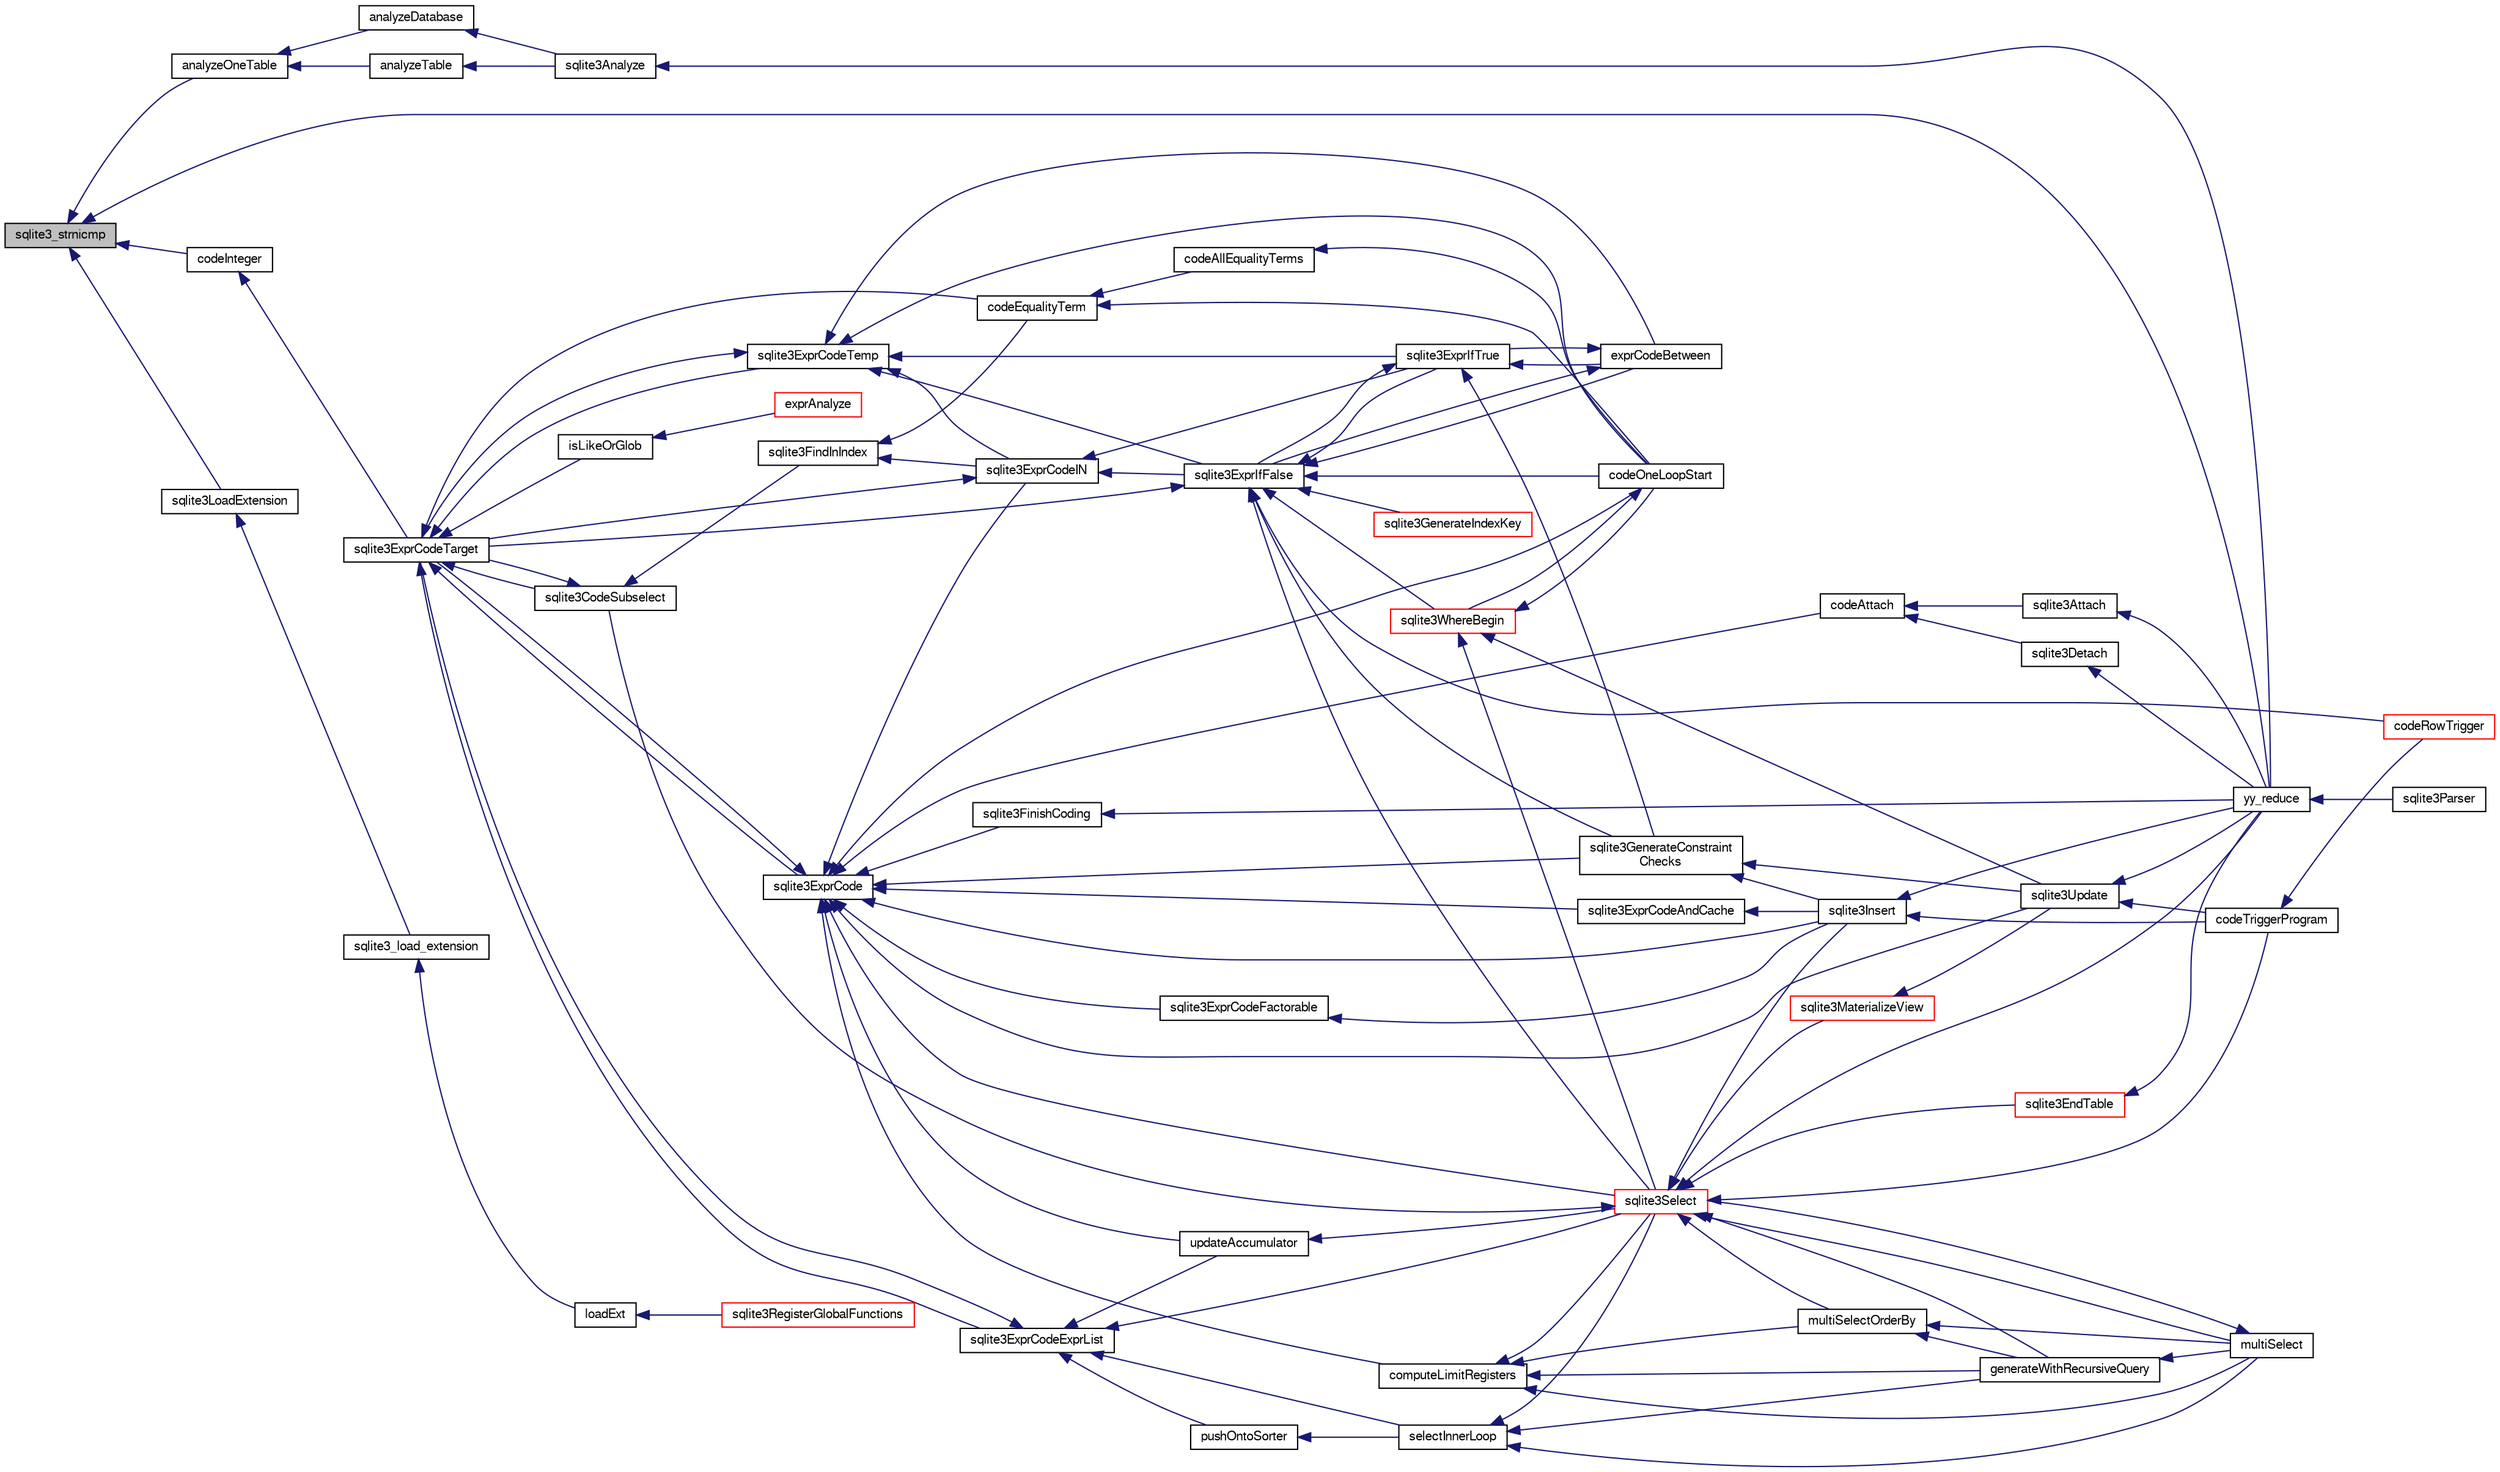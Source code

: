 digraph "sqlite3_strnicmp"
{
  edge [fontname="FreeSans",fontsize="10",labelfontname="FreeSans",labelfontsize="10"];
  node [fontname="FreeSans",fontsize="10",shape=record];
  rankdir="LR";
  Node387426 [label="sqlite3_strnicmp",height=0.2,width=0.4,color="black", fillcolor="grey75", style="filled", fontcolor="black"];
  Node387426 -> Node387427 [dir="back",color="midnightblue",fontsize="10",style="solid",fontname="FreeSans"];
  Node387427 [label="codeInteger",height=0.2,width=0.4,color="black", fillcolor="white", style="filled",URL="$sqlite3_8c.html#aed36006f29dec5c2f70f13c970ce6961"];
  Node387427 -> Node387428 [dir="back",color="midnightblue",fontsize="10",style="solid",fontname="FreeSans"];
  Node387428 [label="sqlite3ExprCodeTarget",height=0.2,width=0.4,color="black", fillcolor="white", style="filled",URL="$sqlite3_8c.html#a4f308397a0a3ed299ed31aaa1ae2a293"];
  Node387428 -> Node387429 [dir="back",color="midnightblue",fontsize="10",style="solid",fontname="FreeSans"];
  Node387429 [label="sqlite3CodeSubselect",height=0.2,width=0.4,color="black", fillcolor="white", style="filled",URL="$sqlite3_8c.html#aa69b46d2204a1d1b110107a1be12ee0c"];
  Node387429 -> Node387430 [dir="back",color="midnightblue",fontsize="10",style="solid",fontname="FreeSans"];
  Node387430 [label="sqlite3FindInIndex",height=0.2,width=0.4,color="black", fillcolor="white", style="filled",URL="$sqlite3_8c.html#af7d8c56ab0231f44bb5f87b3fafeffb2"];
  Node387430 -> Node387431 [dir="back",color="midnightblue",fontsize="10",style="solid",fontname="FreeSans"];
  Node387431 [label="sqlite3ExprCodeIN",height=0.2,width=0.4,color="black", fillcolor="white", style="filled",URL="$sqlite3_8c.html#ad9cf4f5b5ffb90c24a4a0900c8626193"];
  Node387431 -> Node387428 [dir="back",color="midnightblue",fontsize="10",style="solid",fontname="FreeSans"];
  Node387431 -> Node387432 [dir="back",color="midnightblue",fontsize="10",style="solid",fontname="FreeSans"];
  Node387432 [label="sqlite3ExprIfTrue",height=0.2,width=0.4,color="black", fillcolor="white", style="filled",URL="$sqlite3_8c.html#ad93a55237c23e1b743ab1f59df1a1444"];
  Node387432 -> Node387433 [dir="back",color="midnightblue",fontsize="10",style="solid",fontname="FreeSans"];
  Node387433 [label="exprCodeBetween",height=0.2,width=0.4,color="black", fillcolor="white", style="filled",URL="$sqlite3_8c.html#abd053493214542bca8f406f42145d173"];
  Node387433 -> Node387432 [dir="back",color="midnightblue",fontsize="10",style="solid",fontname="FreeSans"];
  Node387433 -> Node387434 [dir="back",color="midnightblue",fontsize="10",style="solid",fontname="FreeSans"];
  Node387434 [label="sqlite3ExprIfFalse",height=0.2,width=0.4,color="black", fillcolor="white", style="filled",URL="$sqlite3_8c.html#af97ecccb5d56e321e118414b08f65b71"];
  Node387434 -> Node387428 [dir="back",color="midnightblue",fontsize="10",style="solid",fontname="FreeSans"];
  Node387434 -> Node387433 [dir="back",color="midnightblue",fontsize="10",style="solid",fontname="FreeSans"];
  Node387434 -> Node387432 [dir="back",color="midnightblue",fontsize="10",style="solid",fontname="FreeSans"];
  Node387434 -> Node387435 [dir="back",color="midnightblue",fontsize="10",style="solid",fontname="FreeSans"];
  Node387435 [label="sqlite3GenerateIndexKey",height=0.2,width=0.4,color="red", fillcolor="white", style="filled",URL="$sqlite3_8c.html#ab85ac93d5c5e6760f45f07897be7f272"];
  Node387434 -> Node387461 [dir="back",color="midnightblue",fontsize="10",style="solid",fontname="FreeSans"];
  Node387461 [label="sqlite3GenerateConstraint\lChecks",height=0.2,width=0.4,color="black", fillcolor="white", style="filled",URL="$sqlite3_8c.html#aef639c1e6a0c0a67ca6e7690ad931bd2"];
  Node387461 -> Node387459 [dir="back",color="midnightblue",fontsize="10",style="solid",fontname="FreeSans"];
  Node387459 [label="sqlite3Insert",height=0.2,width=0.4,color="black", fillcolor="white", style="filled",URL="$sqlite3_8c.html#a5b17c9c2000bae6bdff8e6be48d7dc2b"];
  Node387459 -> Node387452 [dir="back",color="midnightblue",fontsize="10",style="solid",fontname="FreeSans"];
  Node387452 [label="codeTriggerProgram",height=0.2,width=0.4,color="black", fillcolor="white", style="filled",URL="$sqlite3_8c.html#a120801f59d9281d201d2ff4b2606836e"];
  Node387452 -> Node387453 [dir="back",color="midnightblue",fontsize="10",style="solid",fontname="FreeSans"];
  Node387453 [label="codeRowTrigger",height=0.2,width=0.4,color="red", fillcolor="white", style="filled",URL="$sqlite3_8c.html#a463cea5aaaf388b560b206570a0022fc"];
  Node387459 -> Node387439 [dir="back",color="midnightblue",fontsize="10",style="solid",fontname="FreeSans"];
  Node387439 [label="yy_reduce",height=0.2,width=0.4,color="black", fillcolor="white", style="filled",URL="$sqlite3_8c.html#a7c419a9b25711c666a9a2449ef377f14"];
  Node387439 -> Node387440 [dir="back",color="midnightblue",fontsize="10",style="solid",fontname="FreeSans"];
  Node387440 [label="sqlite3Parser",height=0.2,width=0.4,color="black", fillcolor="white", style="filled",URL="$sqlite3_8c.html#a0327d71a5fabe0b6a343d78a2602e72a"];
  Node387461 -> Node387457 [dir="back",color="midnightblue",fontsize="10",style="solid",fontname="FreeSans"];
  Node387457 [label="sqlite3Update",height=0.2,width=0.4,color="black", fillcolor="white", style="filled",URL="$sqlite3_8c.html#ac5aa67c46e8cc8174566fabe6809fafa"];
  Node387457 -> Node387452 [dir="back",color="midnightblue",fontsize="10",style="solid",fontname="FreeSans"];
  Node387457 -> Node387439 [dir="back",color="midnightblue",fontsize="10",style="solid",fontname="FreeSans"];
  Node387434 -> Node387467 [dir="back",color="midnightblue",fontsize="10",style="solid",fontname="FreeSans"];
  Node387467 [label="sqlite3Select",height=0.2,width=0.4,color="red", fillcolor="white", style="filled",URL="$sqlite3_8c.html#a2465ee8c956209ba4b272477b7c21a45"];
  Node387467 -> Node387429 [dir="back",color="midnightblue",fontsize="10",style="solid",fontname="FreeSans"];
  Node387467 -> Node387442 [dir="back",color="midnightblue",fontsize="10",style="solid",fontname="FreeSans"];
  Node387442 [label="sqlite3EndTable",height=0.2,width=0.4,color="red", fillcolor="white", style="filled",URL="$sqlite3_8c.html#a7b5f2c66c0f0b6f819d970ca389768b0"];
  Node387442 -> Node387439 [dir="back",color="midnightblue",fontsize="10",style="solid",fontname="FreeSans"];
  Node387467 -> Node387468 [dir="back",color="midnightblue",fontsize="10",style="solid",fontname="FreeSans"];
  Node387468 [label="sqlite3MaterializeView",height=0.2,width=0.4,color="red", fillcolor="white", style="filled",URL="$sqlite3_8c.html#a4557984b0b75f998fb0c3f231c9b1def"];
  Node387468 -> Node387457 [dir="back",color="midnightblue",fontsize="10",style="solid",fontname="FreeSans"];
  Node387467 -> Node387459 [dir="back",color="midnightblue",fontsize="10",style="solid",fontname="FreeSans"];
  Node387467 -> Node387469 [dir="back",color="midnightblue",fontsize="10",style="solid",fontname="FreeSans"];
  Node387469 [label="generateWithRecursiveQuery",height=0.2,width=0.4,color="black", fillcolor="white", style="filled",URL="$sqlite3_8c.html#ade2c3663fa9c3b9676507984b9483942"];
  Node387469 -> Node387470 [dir="back",color="midnightblue",fontsize="10",style="solid",fontname="FreeSans"];
  Node387470 [label="multiSelect",height=0.2,width=0.4,color="black", fillcolor="white", style="filled",URL="$sqlite3_8c.html#a6456c61f3d9b2389738753cedfa24fa7"];
  Node387470 -> Node387467 [dir="back",color="midnightblue",fontsize="10",style="solid",fontname="FreeSans"];
  Node387467 -> Node387470 [dir="back",color="midnightblue",fontsize="10",style="solid",fontname="FreeSans"];
  Node387467 -> Node387471 [dir="back",color="midnightblue",fontsize="10",style="solid",fontname="FreeSans"];
  Node387471 [label="multiSelectOrderBy",height=0.2,width=0.4,color="black", fillcolor="white", style="filled",URL="$sqlite3_8c.html#afcdb8488c6f4dfdadaf9f04bca35b808"];
  Node387471 -> Node387469 [dir="back",color="midnightblue",fontsize="10",style="solid",fontname="FreeSans"];
  Node387471 -> Node387470 [dir="back",color="midnightblue",fontsize="10",style="solid",fontname="FreeSans"];
  Node387467 -> Node387452 [dir="back",color="midnightblue",fontsize="10",style="solid",fontname="FreeSans"];
  Node387467 -> Node387439 [dir="back",color="midnightblue",fontsize="10",style="solid",fontname="FreeSans"];
  Node387434 -> Node387453 [dir="back",color="midnightblue",fontsize="10",style="solid",fontname="FreeSans"];
  Node387434 -> Node387473 [dir="back",color="midnightblue",fontsize="10",style="solid",fontname="FreeSans"];
  Node387473 [label="codeOneLoopStart",height=0.2,width=0.4,color="black", fillcolor="white", style="filled",URL="$sqlite3_8c.html#aa868875120b151c169cc79139ed6e008"];
  Node387473 -> Node387464 [dir="back",color="midnightblue",fontsize="10",style="solid",fontname="FreeSans"];
  Node387464 [label="sqlite3WhereBegin",height=0.2,width=0.4,color="red", fillcolor="white", style="filled",URL="$sqlite3_8c.html#acad049f5c9a96a8118cffd5e5ce89f7c"];
  Node387464 -> Node387467 [dir="back",color="midnightblue",fontsize="10",style="solid",fontname="FreeSans"];
  Node387464 -> Node387457 [dir="back",color="midnightblue",fontsize="10",style="solid",fontname="FreeSans"];
  Node387464 -> Node387473 [dir="back",color="midnightblue",fontsize="10",style="solid",fontname="FreeSans"];
  Node387434 -> Node387464 [dir="back",color="midnightblue",fontsize="10",style="solid",fontname="FreeSans"];
  Node387432 -> Node387434 [dir="back",color="midnightblue",fontsize="10",style="solid",fontname="FreeSans"];
  Node387432 -> Node387461 [dir="back",color="midnightblue",fontsize="10",style="solid",fontname="FreeSans"];
  Node387431 -> Node387434 [dir="back",color="midnightblue",fontsize="10",style="solid",fontname="FreeSans"];
  Node387430 -> Node387474 [dir="back",color="midnightblue",fontsize="10",style="solid",fontname="FreeSans"];
  Node387474 [label="codeEqualityTerm",height=0.2,width=0.4,color="black", fillcolor="white", style="filled",URL="$sqlite3_8c.html#ad88a57073f031452c9843e97f15acc47"];
  Node387474 -> Node387475 [dir="back",color="midnightblue",fontsize="10",style="solid",fontname="FreeSans"];
  Node387475 [label="codeAllEqualityTerms",height=0.2,width=0.4,color="black", fillcolor="white", style="filled",URL="$sqlite3_8c.html#a3095598b812500a4efe41bf17cd49381"];
  Node387475 -> Node387473 [dir="back",color="midnightblue",fontsize="10",style="solid",fontname="FreeSans"];
  Node387474 -> Node387473 [dir="back",color="midnightblue",fontsize="10",style="solid",fontname="FreeSans"];
  Node387429 -> Node387428 [dir="back",color="midnightblue",fontsize="10",style="solid",fontname="FreeSans"];
  Node387428 -> Node387476 [dir="back",color="midnightblue",fontsize="10",style="solid",fontname="FreeSans"];
  Node387476 [label="sqlite3ExprCodeTemp",height=0.2,width=0.4,color="black", fillcolor="white", style="filled",URL="$sqlite3_8c.html#a3bc5c1ccb3c5851847e2aeb4a84ae1fc"];
  Node387476 -> Node387431 [dir="back",color="midnightblue",fontsize="10",style="solid",fontname="FreeSans"];
  Node387476 -> Node387428 [dir="back",color="midnightblue",fontsize="10",style="solid",fontname="FreeSans"];
  Node387476 -> Node387433 [dir="back",color="midnightblue",fontsize="10",style="solid",fontname="FreeSans"];
  Node387476 -> Node387432 [dir="back",color="midnightblue",fontsize="10",style="solid",fontname="FreeSans"];
  Node387476 -> Node387434 [dir="back",color="midnightblue",fontsize="10",style="solid",fontname="FreeSans"];
  Node387476 -> Node387473 [dir="back",color="midnightblue",fontsize="10",style="solid",fontname="FreeSans"];
  Node387428 -> Node387477 [dir="back",color="midnightblue",fontsize="10",style="solid",fontname="FreeSans"];
  Node387477 [label="sqlite3ExprCode",height=0.2,width=0.4,color="black", fillcolor="white", style="filled",URL="$sqlite3_8c.html#a75f270fb0b111b86924cca4ea507b417"];
  Node387477 -> Node387431 [dir="back",color="midnightblue",fontsize="10",style="solid",fontname="FreeSans"];
  Node387477 -> Node387428 [dir="back",color="midnightblue",fontsize="10",style="solid",fontname="FreeSans"];
  Node387477 -> Node387478 [dir="back",color="midnightblue",fontsize="10",style="solid",fontname="FreeSans"];
  Node387478 [label="sqlite3ExprCodeFactorable",height=0.2,width=0.4,color="black", fillcolor="white", style="filled",URL="$sqlite3_8c.html#a843f7fd58eec5a683c1fd8435fcd1e84"];
  Node387478 -> Node387459 [dir="back",color="midnightblue",fontsize="10",style="solid",fontname="FreeSans"];
  Node387477 -> Node387479 [dir="back",color="midnightblue",fontsize="10",style="solid",fontname="FreeSans"];
  Node387479 [label="sqlite3ExprCodeAndCache",height=0.2,width=0.4,color="black", fillcolor="white", style="filled",URL="$sqlite3_8c.html#ae3e46527d9b7fc9cb9236d21a5e6b1d8"];
  Node387479 -> Node387459 [dir="back",color="midnightblue",fontsize="10",style="solid",fontname="FreeSans"];
  Node387477 -> Node387480 [dir="back",color="midnightblue",fontsize="10",style="solid",fontname="FreeSans"];
  Node387480 [label="codeAttach",height=0.2,width=0.4,color="black", fillcolor="white", style="filled",URL="$sqlite3_8c.html#ade4e9e30d828a19c191fdcb098676d5b"];
  Node387480 -> Node387481 [dir="back",color="midnightblue",fontsize="10",style="solid",fontname="FreeSans"];
  Node387481 [label="sqlite3Detach",height=0.2,width=0.4,color="black", fillcolor="white", style="filled",URL="$sqlite3_8c.html#ab1a5a0b01c7560aef5e0b8603a68747d"];
  Node387481 -> Node387439 [dir="back",color="midnightblue",fontsize="10",style="solid",fontname="FreeSans"];
  Node387480 -> Node387482 [dir="back",color="midnightblue",fontsize="10",style="solid",fontname="FreeSans"];
  Node387482 [label="sqlite3Attach",height=0.2,width=0.4,color="black", fillcolor="white", style="filled",URL="$sqlite3_8c.html#ae0907fe0b43cc1b4c7e6a16213e8546f"];
  Node387482 -> Node387439 [dir="back",color="midnightblue",fontsize="10",style="solid",fontname="FreeSans"];
  Node387477 -> Node387483 [dir="back",color="midnightblue",fontsize="10",style="solid",fontname="FreeSans"];
  Node387483 [label="sqlite3FinishCoding",height=0.2,width=0.4,color="black", fillcolor="white", style="filled",URL="$sqlite3_8c.html#a651bc5b446c276c092705856d995b278"];
  Node387483 -> Node387439 [dir="back",color="midnightblue",fontsize="10",style="solid",fontname="FreeSans"];
  Node387477 -> Node387459 [dir="back",color="midnightblue",fontsize="10",style="solid",fontname="FreeSans"];
  Node387477 -> Node387461 [dir="back",color="midnightblue",fontsize="10",style="solid",fontname="FreeSans"];
  Node387477 -> Node387484 [dir="back",color="midnightblue",fontsize="10",style="solid",fontname="FreeSans"];
  Node387484 [label="computeLimitRegisters",height=0.2,width=0.4,color="black", fillcolor="white", style="filled",URL="$sqlite3_8c.html#ae9d37055e4905929b6f6cda5461e2f37"];
  Node387484 -> Node387469 [dir="back",color="midnightblue",fontsize="10",style="solid",fontname="FreeSans"];
  Node387484 -> Node387470 [dir="back",color="midnightblue",fontsize="10",style="solid",fontname="FreeSans"];
  Node387484 -> Node387471 [dir="back",color="midnightblue",fontsize="10",style="solid",fontname="FreeSans"];
  Node387484 -> Node387467 [dir="back",color="midnightblue",fontsize="10",style="solid",fontname="FreeSans"];
  Node387477 -> Node387485 [dir="back",color="midnightblue",fontsize="10",style="solid",fontname="FreeSans"];
  Node387485 [label="updateAccumulator",height=0.2,width=0.4,color="black", fillcolor="white", style="filled",URL="$sqlite3_8c.html#a1681660dd3ecd50c8727d6e56a537bd9"];
  Node387485 -> Node387467 [dir="back",color="midnightblue",fontsize="10",style="solid",fontname="FreeSans"];
  Node387477 -> Node387467 [dir="back",color="midnightblue",fontsize="10",style="solid",fontname="FreeSans"];
  Node387477 -> Node387457 [dir="back",color="midnightblue",fontsize="10",style="solid",fontname="FreeSans"];
  Node387477 -> Node387473 [dir="back",color="midnightblue",fontsize="10",style="solid",fontname="FreeSans"];
  Node387428 -> Node387486 [dir="back",color="midnightblue",fontsize="10",style="solid",fontname="FreeSans"];
  Node387486 [label="sqlite3ExprCodeExprList",height=0.2,width=0.4,color="black", fillcolor="white", style="filled",URL="$sqlite3_8c.html#a05b2b3dc3de7565de24eb3a2ff4e9566"];
  Node387486 -> Node387428 [dir="back",color="midnightblue",fontsize="10",style="solid",fontname="FreeSans"];
  Node387486 -> Node387487 [dir="back",color="midnightblue",fontsize="10",style="solid",fontname="FreeSans"];
  Node387487 [label="pushOntoSorter",height=0.2,width=0.4,color="black", fillcolor="white", style="filled",URL="$sqlite3_8c.html#a4555397beb584a386e7739cf022a6651"];
  Node387487 -> Node387488 [dir="back",color="midnightblue",fontsize="10",style="solid",fontname="FreeSans"];
  Node387488 [label="selectInnerLoop",height=0.2,width=0.4,color="black", fillcolor="white", style="filled",URL="$sqlite3_8c.html#ababe0933661ebe67eb0e6074bb1fd411"];
  Node387488 -> Node387469 [dir="back",color="midnightblue",fontsize="10",style="solid",fontname="FreeSans"];
  Node387488 -> Node387470 [dir="back",color="midnightblue",fontsize="10",style="solid",fontname="FreeSans"];
  Node387488 -> Node387467 [dir="back",color="midnightblue",fontsize="10",style="solid",fontname="FreeSans"];
  Node387486 -> Node387488 [dir="back",color="midnightblue",fontsize="10",style="solid",fontname="FreeSans"];
  Node387486 -> Node387485 [dir="back",color="midnightblue",fontsize="10",style="solid",fontname="FreeSans"];
  Node387486 -> Node387467 [dir="back",color="midnightblue",fontsize="10",style="solid",fontname="FreeSans"];
  Node387428 -> Node387489 [dir="back",color="midnightblue",fontsize="10",style="solid",fontname="FreeSans"];
  Node387489 [label="isLikeOrGlob",height=0.2,width=0.4,color="black", fillcolor="white", style="filled",URL="$sqlite3_8c.html#a6c38e495198bf8976f68d1a6ebd74a50"];
  Node387489 -> Node387490 [dir="back",color="midnightblue",fontsize="10",style="solid",fontname="FreeSans"];
  Node387490 [label="exprAnalyze",height=0.2,width=0.4,color="red", fillcolor="white", style="filled",URL="$sqlite3_8c.html#acb10e48c9a4184a4edd9bfd5b14ad0b7"];
  Node387428 -> Node387474 [dir="back",color="midnightblue",fontsize="10",style="solid",fontname="FreeSans"];
  Node387426 -> Node387498 [dir="back",color="midnightblue",fontsize="10",style="solid",fontname="FreeSans"];
  Node387498 [label="analyzeOneTable",height=0.2,width=0.4,color="black", fillcolor="white", style="filled",URL="$sqlite3_8c.html#a31d4182bf855943a5d0526dbb4987803"];
  Node387498 -> Node387499 [dir="back",color="midnightblue",fontsize="10",style="solid",fontname="FreeSans"];
  Node387499 [label="analyzeDatabase",height=0.2,width=0.4,color="black", fillcolor="white", style="filled",URL="$sqlite3_8c.html#a19f2a630f42aaa010d1b47b81f8cea18"];
  Node387499 -> Node387500 [dir="back",color="midnightblue",fontsize="10",style="solid",fontname="FreeSans"];
  Node387500 [label="sqlite3Analyze",height=0.2,width=0.4,color="black", fillcolor="white", style="filled",URL="$sqlite3_8c.html#ac696deb1ccaae3fa855cfbd0bfd4d048"];
  Node387500 -> Node387439 [dir="back",color="midnightblue",fontsize="10",style="solid",fontname="FreeSans"];
  Node387498 -> Node387501 [dir="back",color="midnightblue",fontsize="10",style="solid",fontname="FreeSans"];
  Node387501 [label="analyzeTable",height=0.2,width=0.4,color="black", fillcolor="white", style="filled",URL="$sqlite3_8c.html#a85f18bcf2d42d5d6ae3033b0c49144b6"];
  Node387501 -> Node387500 [dir="back",color="midnightblue",fontsize="10",style="solid",fontname="FreeSans"];
  Node387426 -> Node387502 [dir="back",color="midnightblue",fontsize="10",style="solid",fontname="FreeSans"];
  Node387502 [label="sqlite3LoadExtension",height=0.2,width=0.4,color="black", fillcolor="white", style="filled",URL="$sqlite3_8c.html#a3b46232455de4779a67c63b2c9004245"];
  Node387502 -> Node387503 [dir="back",color="midnightblue",fontsize="10",style="solid",fontname="FreeSans"];
  Node387503 [label="sqlite3_load_extension",height=0.2,width=0.4,color="black", fillcolor="white", style="filled",URL="$sqlite3_8h.html#a9ddf80e7265851b2d79e85aa1f4087b2"];
  Node387503 -> Node387504 [dir="back",color="midnightblue",fontsize="10",style="solid",fontname="FreeSans"];
  Node387504 [label="loadExt",height=0.2,width=0.4,color="black", fillcolor="white", style="filled",URL="$sqlite3_8c.html#a9f9125be634178265fb95e98b8304548"];
  Node387504 -> Node387505 [dir="back",color="midnightblue",fontsize="10",style="solid",fontname="FreeSans"];
  Node387505 [label="sqlite3RegisterGlobalFunctions",height=0.2,width=0.4,color="red", fillcolor="white", style="filled",URL="$sqlite3_8c.html#a9f75bd111010f29e1b8d74344473c4ec"];
  Node387426 -> Node387439 [dir="back",color="midnightblue",fontsize="10",style="solid",fontname="FreeSans"];
}
